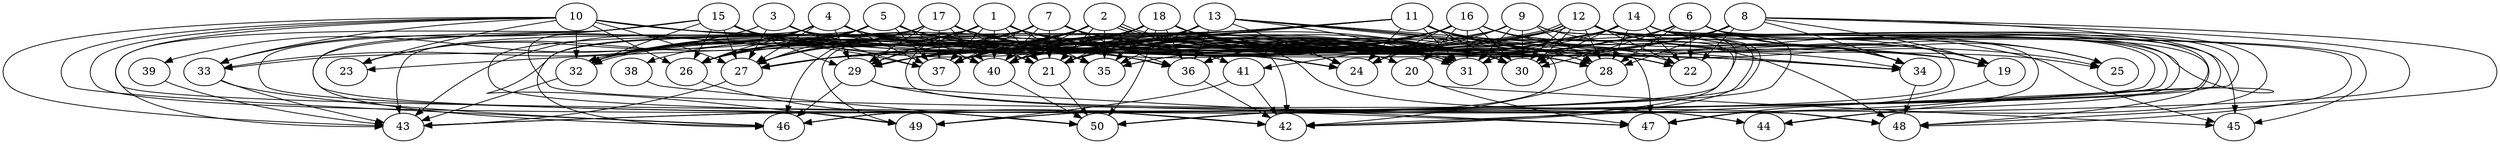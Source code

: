 // DAG automatically generated by daggen at Fri Aug  4 16:35:14 2017
// ./daggen --dot -n 50 --fat 0.8 --regular 0.8 --density 0.8 --jump 4 
digraph G {
  1 [size="4104", alpha="0.15"]
  1 -> 20 [size ="302"]
  1 -> 21 [size ="302"]
  1 -> 22 [size ="302"]
  1 -> 26 [size ="302"]
  1 -> 27 [size ="302"]
  1 -> 28 [size ="302"]
  1 -> 29 [size ="302"]
  1 -> 30 [size ="302"]
  1 -> 31 [size ="302"]
  1 -> 32 [size ="302"]
  1 -> 35 [size ="302"]
  1 -> 37 [size ="302"]
  1 -> 38 [size ="302"]
  1 -> 40 [size ="302"]
  1 -> 41 [size ="302"]
  1 -> 46 [size ="302"]
  2 [size="199762", alpha="0.10"]
  2 -> 21 [size ="134"]
  2 -> 22 [size ="134"]
  2 -> 26 [size ="134"]
  2 -> 27 [size ="134"]
  2 -> 28 [size ="134"]
  2 -> 29 [size ="134"]
  2 -> 30 [size ="134"]
  2 -> 31 [size ="134"]
  2 -> 31 [size ="134"]
  2 -> 32 [size ="134"]
  2 -> 35 [size ="134"]
  2 -> 37 [size ="134"]
  2 -> 40 [size ="134"]
  3 [size="134218", alpha="0.16"]
  3 -> 21 [size ="210"]
  3 -> 27 [size ="210"]
  3 -> 33 [size ="210"]
  3 -> 34 [size ="210"]
  3 -> 35 [size ="210"]
  3 -> 37 [size ="210"]
  3 -> 39 [size ="210"]
  4 [size="802638", alpha="0.03"]
  4 -> 21 [size ="839"]
  4 -> 23 [size ="839"]
  4 -> 26 [size ="839"]
  4 -> 27 [size ="839"]
  4 -> 28 [size ="839"]
  4 -> 29 [size ="839"]
  4 -> 30 [size ="839"]
  4 -> 32 [size ="839"]
  4 -> 35 [size ="839"]
  4 -> 37 [size ="839"]
  4 -> 46 [size ="839"]
  5 [size="601342", alpha="0.19"]
  5 -> 19 [size ="411"]
  5 -> 23 [size ="411"]
  5 -> 24 [size ="411"]
  5 -> 26 [size ="411"]
  5 -> 27 [size ="411"]
  5 -> 28 [size ="411"]
  5 -> 31 [size ="411"]
  5 -> 33 [size ="411"]
  5 -> 34 [size ="411"]
  5 -> 37 [size ="411"]
  5 -> 40 [size ="411"]
  5 -> 43 [size ="411"]
  5 -> 47 [size ="411"]
  5 -> 48 [size ="411"]
  6 [size="549756", alpha="0.07"]
  6 -> 19 [size ="537"]
  6 -> 22 [size ="537"]
  6 -> 25 [size ="537"]
  6 -> 28 [size ="537"]
  6 -> 30 [size ="537"]
  6 -> 34 [size ="537"]
  6 -> 35 [size ="537"]
  6 -> 37 [size ="537"]
  6 -> 40 [size ="537"]
  6 -> 43 [size ="537"]
  6 -> 46 [size ="537"]
  7 [size="231928", alpha="0.02"]
  7 -> 21 [size ="302"]
  7 -> 26 [size ="302"]
  7 -> 27 [size ="302"]
  7 -> 28 [size ="302"]
  7 -> 29 [size ="302"]
  7 -> 30 [size ="302"]
  7 -> 31 [size ="302"]
  7 -> 34 [size ="302"]
  7 -> 36 [size ="302"]
  7 -> 37 [size ="302"]
  7 -> 40 [size ="302"]
  7 -> 46 [size ="302"]
  7 -> 48 [size ="302"]
  7 -> 49 [size ="302"]
  8 [size="10112", alpha="0.07"]
  8 -> 19 [size ="34"]
  8 -> 21 [size ="34"]
  8 -> 22 [size ="34"]
  8 -> 28 [size ="34"]
  8 -> 31 [size ="34"]
  8 -> 34 [size ="34"]
  8 -> 35 [size ="34"]
  8 -> 36 [size ="34"]
  8 -> 44 [size ="34"]
  8 -> 46 [size ="34"]
  8 -> 48 [size ="34"]
  9 [size="10150", alpha="0.03"]
  9 -> 21 [size ="34"]
  9 -> 24 [size ="34"]
  9 -> 28 [size ="34"]
  9 -> 30 [size ="34"]
  9 -> 31 [size ="34"]
  9 -> 34 [size ="34"]
  9 -> 40 [size ="34"]
  9 -> 41 [size ="34"]
  9 -> 47 [size ="34"]
  9 -> 50 [size ="34"]
  10 [size="671223", alpha="0.05"]
  10 -> 19 [size ="537"]
  10 -> 21 [size ="537"]
  10 -> 23 [size ="537"]
  10 -> 24 [size ="537"]
  10 -> 26 [size ="537"]
  10 -> 27 [size ="537"]
  10 -> 30 [size ="537"]
  10 -> 32 [size ="537"]
  10 -> 33 [size ="537"]
  10 -> 43 [size ="537"]
  10 -> 44 [size ="537"]
  10 -> 46 [size ="537"]
  10 -> 50 [size ="537"]
  11 [size="247627", alpha="0.18"]
  11 -> 19 [size ="210"]
  11 -> 22 [size ="210"]
  11 -> 23 [size ="210"]
  11 -> 24 [size ="210"]
  11 -> 25 [size ="210"]
  11 -> 26 [size ="210"]
  11 -> 27 [size ="210"]
  11 -> 28 [size ="210"]
  11 -> 30 [size ="210"]
  11 -> 31 [size ="210"]
  11 -> 32 [size ="210"]
  11 -> 34 [size ="210"]
  11 -> 37 [size ="210"]
  11 -> 40 [size ="210"]
  11 -> 42 [size ="210"]
  12 [size="134218", alpha="0.03"]
  12 -> 19 [size ="210"]
  12 -> 21 [size ="210"]
  12 -> 22 [size ="210"]
  12 -> 24 [size ="210"]
  12 -> 25 [size ="210"]
  12 -> 27 [size ="210"]
  12 -> 28 [size ="210"]
  12 -> 30 [size ="210"]
  12 -> 30 [size ="210"]
  12 -> 32 [size ="210"]
  12 -> 32 [size ="210"]
  12 -> 34 [size ="210"]
  12 -> 37 [size ="210"]
  12 -> 43 [size ="210"]
  12 -> 44 [size ="210"]
  12 -> 45 [size ="210"]
  12 -> 48 [size ="210"]
  13 [size="368293", alpha="0.04"]
  13 -> 21 [size ="411"]
  13 -> 24 [size ="411"]
  13 -> 26 [size ="411"]
  13 -> 27 [size ="411"]
  13 -> 28 [size ="411"]
  13 -> 29 [size ="411"]
  13 -> 31 [size ="411"]
  13 -> 34 [size ="411"]
  13 -> 35 [size ="411"]
  13 -> 36 [size ="411"]
  13 -> 37 [size ="411"]
  13 -> 47 [size ="411"]
  13 -> 49 [size ="411"]
  14 [size="210012", alpha="0.05"]
  14 -> 19 [size ="210"]
  14 -> 21 [size ="210"]
  14 -> 22 [size ="210"]
  14 -> 26 [size ="210"]
  14 -> 27 [size ="210"]
  14 -> 28 [size ="210"]
  14 -> 29 [size ="210"]
  14 -> 30 [size ="210"]
  14 -> 31 [size ="210"]
  14 -> 34 [size ="210"]
  14 -> 35 [size ="210"]
  14 -> 37 [size ="210"]
  14 -> 42 [size ="210"]
  14 -> 45 [size ="210"]
  14 -> 47 [size ="210"]
  14 -> 48 [size ="210"]
  14 -> 50 [size ="210"]
  15 [size="251023", alpha="0.15"]
  15 -> 22 [size ="210"]
  15 -> 26 [size ="210"]
  15 -> 27 [size ="210"]
  15 -> 29 [size ="210"]
  15 -> 30 [size ="210"]
  15 -> 32 [size ="210"]
  15 -> 33 [size ="210"]
  15 -> 35 [size ="210"]
  15 -> 36 [size ="210"]
  15 -> 37 [size ="210"]
  15 -> 40 [size ="210"]
  15 -> 42 [size ="210"]
  15 -> 43 [size ="210"]
  15 -> 49 [size ="210"]
  16 [size="68719", alpha="0.06"]
  16 -> 20 [size ="134"]
  16 -> 21 [size ="134"]
  16 -> 24 [size ="134"]
  16 -> 25 [size ="134"]
  16 -> 26 [size ="134"]
  16 -> 27 [size ="134"]
  16 -> 29 [size ="134"]
  16 -> 30 [size ="134"]
  16 -> 31 [size ="134"]
  16 -> 36 [size ="134"]
  16 -> 37 [size ="134"]
  16 -> 40 [size ="134"]
  16 -> 42 [size ="134"]
  16 -> 45 [size ="134"]
  16 -> 46 [size ="134"]
  16 -> 48 [size ="134"]
  16 -> 49 [size ="134"]
  16 -> 50 [size ="134"]
  17 [size="231928", alpha="0.13"]
  17 -> 21 [size ="302"]
  17 -> 24 [size ="302"]
  17 -> 26 [size ="302"]
  17 -> 27 [size ="302"]
  17 -> 28 [size ="302"]
  17 -> 29 [size ="302"]
  17 -> 31 [size ="302"]
  17 -> 32 [size ="302"]
  17 -> 36 [size ="302"]
  17 -> 37 [size ="302"]
  17 -> 40 [size ="302"]
  17 -> 43 [size ="302"]
  17 -> 49 [size ="302"]
  18 [size="2663", alpha="0.11"]
  18 -> 21 [size ="75"]
  18 -> 22 [size ="75"]
  18 -> 24 [size ="75"]
  18 -> 26 [size ="75"]
  18 -> 27 [size ="75"]
  18 -> 28 [size ="75"]
  18 -> 29 [size ="75"]
  18 -> 30 [size ="75"]
  18 -> 31 [size ="75"]
  18 -> 32 [size ="75"]
  18 -> 35 [size ="75"]
  18 -> 36 [size ="75"]
  18 -> 37 [size ="75"]
  18 -> 40 [size ="75"]
  18 -> 42 [size ="75"]
  18 -> 48 [size ="75"]
  18 -> 50 [size ="75"]
  19 [size="1073742", alpha="0.07"]
  19 -> 47 [size ="839"]
  20 [size="134218", alpha="0.06"]
  20 -> 45 [size ="210"]
  20 -> 47 [size ="210"]
  21 [size="202205", alpha="0.20"]
  21 -> 50 [size ="134"]
  22 [size="115662", alpha="0.08"]
  23 [size="782758", alpha="0.11"]
  24 [size="29248", alpha="0.01"]
  25 [size="16205", alpha="0.02"]
  26 [size="4008", alpha="0.07"]
  26 -> 42 [size ="411"]
  27 [size="7457", alpha="0.07"]
  27 -> 43 [size ="302"]
  28 [size="521559", alpha="0.15"]
  28 -> 42 [size ="679"]
  29 [size="591873", alpha="0.10"]
  29 -> 44 [size ="411"]
  29 -> 46 [size ="411"]
  29 -> 47 [size ="411"]
  30 [size="18719", alpha="0.13"]
  31 [size="9522", alpha="0.10"]
  32 [size="68719", alpha="0.06"]
  32 -> 43 [size ="134"]
  33 [size="1774", alpha="0.12"]
  33 -> 43 [size ="34"]
  33 -> 46 [size ="34"]
  34 [size="246066", alpha="0.09"]
  34 -> 48 [size ="537"]
  35 [size="1073742", alpha="0.02"]
  36 [size="549756", alpha="0.17"]
  36 -> 42 [size ="537"]
  37 [size="477944", alpha="0.16"]
  38 [size="698", alpha="0.12"]
  38 -> 50 [size ="34"]
  39 [size="518800", alpha="0.01"]
  39 -> 43 [size ="679"]
  40 [size="153359", alpha="0.05"]
  40 -> 50 [size ="210"]
  41 [size="25213", alpha="0.00"]
  41 -> 42 [size ="411"]
  41 -> 49 [size ="411"]
  42 [size="30049", alpha="0.04"]
  43 [size="1073742", alpha="0.04"]
  44 [size="3463", alpha="0.15"]
  45 [size="114829", alpha="0.10"]
  46 [size="828", alpha="0.13"]
  47 [size="782758", alpha="0.06"]
  48 [size="1011769", alpha="0.11"]
  49 [size="30769", alpha="0.15"]
  50 [size="135732", alpha="0.18"]
}
